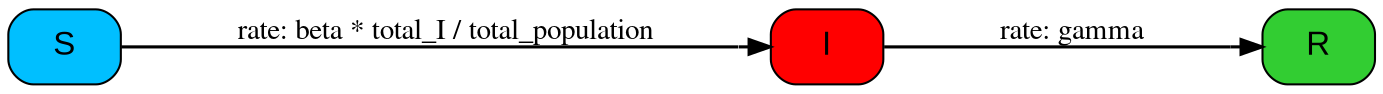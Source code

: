digraph {
          charset="utf-8"
        	rankdir=LR;
        
        	node[fontsize=16, fontname=Arial, shape=box, style="filled,rounded"];
        	edge[minlen=1.5, fontname=Times, penwidth=1.5, tailtooltip="", headtooltip=""];

        	"S" [shape="Mrecord", label="S", tooltip="S (Susceptible):
	suceptible of becoming infected", fillcolor=deepskyblue, style="filled,rounded"] ;
	"I" [shape="Mrecord", label="I", tooltip="I (Infectious):
	infected and able to transmit the disease", fillcolor=red, style="filled,rounded"] ;
	"R" [shape="Mrecord", label="R", tooltip="R (Resistant):
	recovered and resistant to new infections", fillcolor=limegreen, style="filled,rounded"] ;
	"I" -> "R" [label="rate: gamma", labeltooltip="gamma [parameter]:
	recovery rate                                                           
	1/30", arrowtail="none", arrowhead="normalnone", dir=both, tooltip="", minlen=3, style="solid"];
	"S" -> "I" [label="rate: beta * total_I / total_population", labeltooltip="rate: beta * total_I / total_population", arrowtail="none", arrowhead="normalnone", dir=both, tooltip="", minlen=3, style="solid"];
}